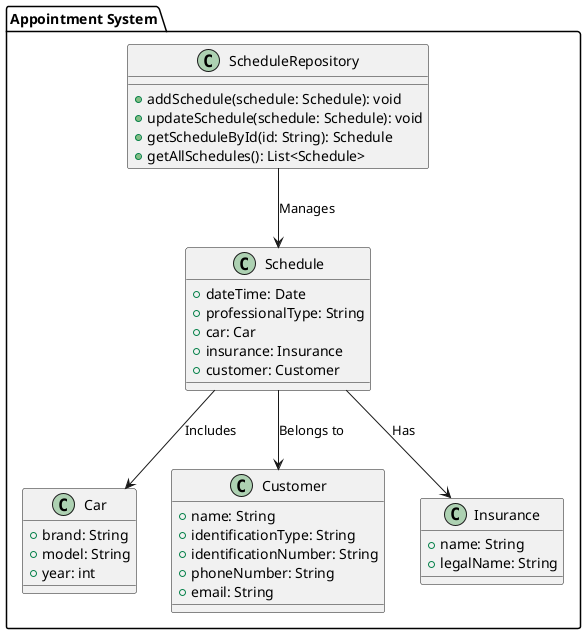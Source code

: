 @startuml

package "Appointment System" {
    class Car {
        + brand: String
        + model: String
        + year: int
    }

    class Customer {
        + name: String
        + identificationType: String
        + identificationNumber: String
        + phoneNumber: String
        + email: String
    }

    class Insurance {
        + name: String
        + legalName: String
    }

    class Schedule {
        + dateTime: Date
        + professionalType: String
        + car: Car
        + insurance: Insurance
        + customer: Customer
    }

    class ScheduleRepository {
        + addSchedule(schedule: Schedule): void
        + updateSchedule(schedule: Schedule): void
        + getScheduleById(id: String): Schedule
        + getAllSchedules(): List<Schedule>
    }

    Schedule --> Car: Includes
    Schedule --> Customer: Belongs to
    Schedule --> Insurance: Has
    ScheduleRepository --> Schedule: Manages
}

@enduml
